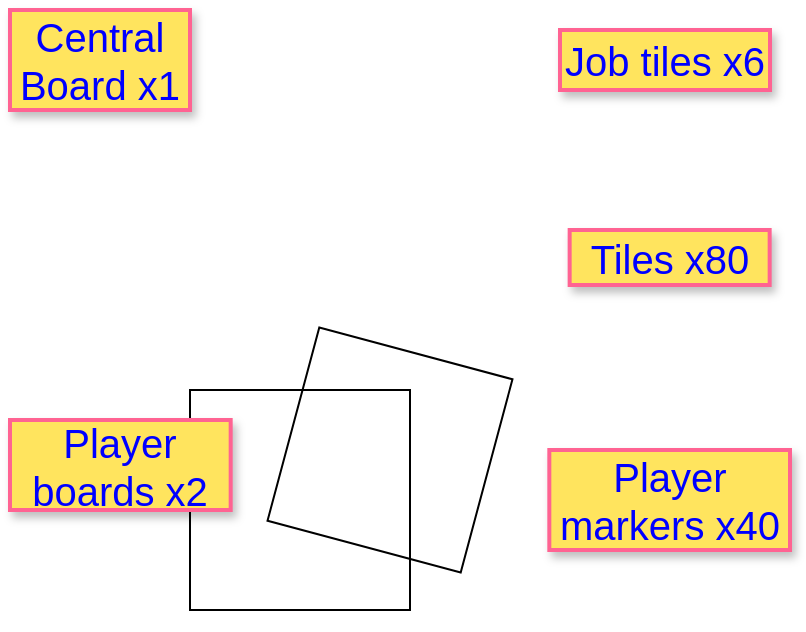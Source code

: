 <mxfile version="14.7.8" type="github" pages="2">
  <diagram id="cUsmYbsIQoXleu3BZiXn" name="Components">
    <mxGraphModel dx="248" dy="1490" grid="1" gridSize="10" guides="1" tooltips="1" connect="1" arrows="1" fold="1" page="1" pageScale="1" pageWidth="500" pageHeight="400" background="none" math="0" shadow="0">
      <root>
        <mxCell id="e4oQ-MVHbtJxXgLVEHaQ-0" />
        <mxCell id="KP3rZs519InisMXkgwo7-0" value="Background" style="locked=1;" parent="e4oQ-MVHbtJxXgLVEHaQ-0" visible="0" />
        <mxCell id="hDEtzCVSid6WgxcHebXe-0" value="" style="shape=image;imageAspect=0;aspect=fixed;verticalLabelPosition=bottom;verticalAlign=top;image=https://i.imgur.com/tYKkYoE.png;fillColor=#FFE45E;strokeColor=#FF6392;fontColor=#5AA9E6;movable=1;resizable=1;rotatable=1;deletable=1;editable=1;connectable=1;" parent="KP3rZs519InisMXkgwo7-0" vertex="1">
          <mxGeometry y="-790" width="451" height="338" as="geometry" />
        </mxCell>
        <mxCell id="e4oQ-MVHbtJxXgLVEHaQ-1" value="Top" parent="e4oQ-MVHbtJxXgLVEHaQ-0" />
        <mxCell id="Rcjt6SuNWAz-b928j4II-2" value="" style="shape=image;imageAspect=0;aspect=fixed;verticalLabelPosition=bottom;verticalAlign=top;image=https://www.dropbox.com/s/pebixwyyk58lvmy/hex2.png?raw=1;rotation=0;fillColor=#FFE45E;strokeColor=#FF6392;fontColor=#5AA9E6;" parent="e4oQ-MVHbtJxXgLVEHaQ-1" vertex="1">
          <mxGeometry x="265" y="-740" width="30" height="30" as="geometry" />
        </mxCell>
        <mxCell id="FK3RDw9EX9j8nlZmQKlj-2" value="Player markers x40" style="whiteSpace=wrap;html=1;strokeWidth=2;shadow=1;glass=0;perimeterSpacing=2;fontSize=20;fontColor=#0000FF;strokeColor=#FF6392;fillColor=#FFE45E;" parent="e4oQ-MVHbtJxXgLVEHaQ-1" vertex="1">
          <mxGeometry x="279.66" y="-570" width="120.34" height="50" as="geometry" />
        </mxCell>
        <mxCell id="juLowp8Fubmo-fcw9Sdr-1" value="" style="shape=image;imageAspect=0;aspect=fixed;verticalLabelPosition=bottom;verticalAlign=top;image=https://www.dropbox.com/s/siks3g2ldduo25m/hex4.png?raw=1;rotation=0;fillColor=#FFE45E;strokeColor=#FF6392;fontColor=#5AA9E6;" parent="e4oQ-MVHbtJxXgLVEHaQ-1" vertex="1">
          <mxGeometry x="285" y="-730" width="30" height="30" as="geometry" />
        </mxCell>
        <mxCell id="eM2xXsh41QmdOAph60cg-1" value="" style="shape=image;imageAspect=0;aspect=fixed;verticalLabelPosition=bottom;verticalAlign=top;image=https://www.dropbox.com/s/pf8sp4f23fy1f1y/board.png?raw=1;" parent="e4oQ-MVHbtJxXgLVEHaQ-1" vertex="1">
          <mxGeometry x="20.0" y="-780" width="213.34" height="160" as="geometry" />
        </mxCell>
        <mxCell id="Rcjt6SuNWAz-b928j4II-0" value="" style="shape=image;imageAspect=0;aspect=fixed;verticalLabelPosition=bottom;verticalAlign=top;image=https://www.dropbox.com/s/jobrnx7mkyfnxt4/playerboard.png?raw=1;rotation=0;fillColor=#FFE45E;strokeColor=#FF6392;fontColor=#5AA9E6;strokeWidth=1;imageBorder=#000000;movable=1;resizable=1;rotatable=1;deletable=1;editable=1;connectable=1;" parent="e4oQ-MVHbtJxXgLVEHaQ-1" vertex="1">
          <mxGeometry x="100" y="-600" width="110" height="110" as="geometry" />
        </mxCell>
        <mxCell id="ZL-jeLQbAdmLRUNlo4EE-4" value="" style="shape=image;imageAspect=0;aspect=fixed;verticalLabelPosition=bottom;verticalAlign=top;image=https://www.dropbox.com/s/jobrnx7mkyfnxt4/playerboard.png?raw=1;rotation=15;fillColor=#FFE45E;strokeColor=#FF6392;fontColor=#5AA9E6;strokeWidth=1;imageBorder=#000000;movable=1;resizable=1;rotatable=1;deletable=1;editable=1;connectable=1;" parent="e4oQ-MVHbtJxXgLVEHaQ-1" vertex="1">
          <mxGeometry x="150" y="-620" width="100" height="100" as="geometry" />
        </mxCell>
        <mxCell id="PJR_RUovuy1e5XtulSd6-1" value="Player boards x2" style="whiteSpace=wrap;html=1;strokeWidth=2;shadow=1;glass=0;perimeterSpacing=2;fontSize=20;labelBackgroundColor=none;labelBorderColor=none;fontFamily=Helvetica;fillColor=#FFE45E;align=center;fontColor=#0000FF;strokeColor=#FF6392;" parent="e4oQ-MVHbtJxXgLVEHaQ-1" vertex="1">
          <mxGeometry x="10" y="-585" width="110.34" height="45" as="geometry" />
        </mxCell>
        <mxCell id="ZL-jeLQbAdmLRUNlo4EE-9" value="Central Board x1" style="whiteSpace=wrap;html=1;strokeColor=#FF6392;strokeWidth=2;shadow=1;glass=0;perimeterSpacing=2;fontSize=20;fontColor=#0000FF;treeMoving=0;treeFolding=0;noLabel=0;strokeOpacity=100;fillColor=#FFE45E;" parent="e4oQ-MVHbtJxXgLVEHaQ-1" vertex="1">
          <mxGeometry x="10" y="-790" width="90" height="50" as="geometry" />
        </mxCell>
        <mxCell id="FK3RDw9EX9j8nlZmQKlj-0" value="" style="shape=image;imageAspect=0;aspect=fixed;verticalLabelPosition=bottom;verticalAlign=top;strokeWidth=5;image=https://www.dropbox.com/s/zuvkckeiljfnaek/bluediscs.png?raw=1;rotation=0;fillColor=#FFE45E;strokeColor=#FF6392;fontColor=#5AA9E6;" parent="e4oQ-MVHbtJxXgLVEHaQ-1" vertex="1">
          <mxGeometry x="340" y="-540" width="60" height="60" as="geometry" />
        </mxCell>
        <mxCell id="FK3RDw9EX9j8nlZmQKlj-1" value="" style="shape=image;imageAspect=0;aspect=fixed;verticalLabelPosition=bottom;verticalAlign=top;strokeWidth=5;image=https://www.dropbox.com/s/1vj1kfqmghnfwfw/reddiscs.png?raw=1;rotation=0;fillColor=#FFE45E;strokeColor=#FF6392;fontColor=#5AA9E6;" parent="e4oQ-MVHbtJxXgLVEHaQ-1" vertex="1">
          <mxGeometry x="265" y="-540" width="60" height="60" as="geometry" />
        </mxCell>
        <mxCell id="Rcjt6SuNWAz-b928j4II-1" value="" style="shape=image;imageAspect=0;aspect=fixed;verticalLabelPosition=bottom;verticalAlign=top;image=https://www.dropbox.com/s/6q20cw2063kjn8f/hex1.png?raw=1;rotation=0;fillColor=#FFE45E;strokeColor=#FF6392;fontColor=#5AA9E6;" parent="e4oQ-MVHbtJxXgLVEHaQ-1" vertex="1">
          <mxGeometry x="305" y="-740" width="30" height="30" as="geometry" />
        </mxCell>
        <mxCell id="juLowp8Fubmo-fcw9Sdr-2" value="" style="shape=image;imageAspect=0;aspect=fixed;verticalLabelPosition=bottom;verticalAlign=top;image=https://www.dropbox.com/s/i9133y6cre3vu0k/hex5.png?raw=1;rotation=0;fillColor=#FFE45E;strokeColor=#FF6392;fontColor=#5AA9E6;" parent="e4oQ-MVHbtJxXgLVEHaQ-1" vertex="1">
          <mxGeometry x="324.83" y="-730" width="30" height="30" as="geometry" />
        </mxCell>
        <mxCell id="juLowp8Fubmo-fcw9Sdr-0" value="" style="shape=image;imageAspect=0;aspect=fixed;verticalLabelPosition=bottom;verticalAlign=top;image=https://www.dropbox.com/s/yfrlh3feus0syb1/hex3.png?raw=1;rotation=0;fillColor=#FFE45E;strokeColor=#FF6392;fontColor=#5AA9E6;" parent="e4oQ-MVHbtJxXgLVEHaQ-1" vertex="1">
          <mxGeometry x="350" y="-730" width="30" height="30" as="geometry" />
        </mxCell>
        <mxCell id="juLowp8Fubmo-fcw9Sdr-3" value="" style="shape=image;imageAspect=0;aspect=fixed;verticalLabelPosition=bottom;verticalAlign=top;image=https://www.dropbox.com/s/zylyxe8idgnuj88/hex6.png?raw=1;rotation=0;fillColor=#FFE45E;strokeColor=#FF6392;fontColor=#5AA9E6;" parent="e4oQ-MVHbtJxXgLVEHaQ-1" vertex="1">
          <mxGeometry x="365" y="-720" width="30" height="30" as="geometry" />
        </mxCell>
        <mxCell id="PJR_RUovuy1e5XtulSd6-3" value="Job tiles x6" style="whiteSpace=wrap;html=1;strokeColor=#FF6392;fillColor=#FFE45E;fontColor=#0000FF;strokeWidth=2;shadow=1;glass=0;perimeterSpacing=2;fontSize=20;" parent="e4oQ-MVHbtJxXgLVEHaQ-1" vertex="1">
          <mxGeometry x="285" y="-780" width="105" height="30" as="geometry" />
        </mxCell>
        <mxCell id="ZL-jeLQbAdmLRUNlo4EE-14" value="" style="shape=image;imageAspect=0;aspect=fixed;verticalLabelPosition=bottom;verticalAlign=top;fontColor=#5AA9E6;strokeColor=#FF6392;fillColor=#FFE45E;image=https://www.dropbox.com/s/9basm47156hjjo8/extileback.png?raw=1;rotation=0;" parent="e4oQ-MVHbtJxXgLVEHaQ-1" vertex="1">
          <mxGeometry x="295" y="-640" width="40" height="40" as="geometry" />
        </mxCell>
        <mxCell id="ZL-jeLQbAdmLRUNlo4EE-12" value="" style="shape=image;imageAspect=0;aspect=fixed;verticalLabelPosition=bottom;verticalAlign=top;fontColor=#5AA9E6;strokeColor=#FF6392;fillColor=#FFE45E;image=https://www.dropbox.com/s/sazn1hvbwv4twq0/get%20even%20tiles_1.png?raw=1;rotation=30;" parent="e4oQ-MVHbtJxXgLVEHaQ-1" vertex="1">
          <mxGeometry x="346.83" y="-638.17" width="40" height="40" as="geometry" />
        </mxCell>
        <mxCell id="ZL-jeLQbAdmLRUNlo4EE-15" value="Tiles x80" style="whiteSpace=wrap;html=1;strokeColor=#FF6392;fillColor=#FFE45E;fontColor=#0000FF;strokeWidth=2;shadow=1;glass=0;perimeterSpacing=2;fontSize=20;" parent="e4oQ-MVHbtJxXgLVEHaQ-1" vertex="1">
          <mxGeometry x="289.83" y="-680" width="100" height="27.5" as="geometry" />
        </mxCell>
      </root>
    </mxGraphModel>
  </diagram>
  <diagram id="R-E_kHjS5HwIhv0Ph6iu" name="Ex take a tile">
    <mxGraphModel dx="721" dy="1590" grid="1" gridSize="11" guides="1" tooltips="1" connect="1" arrows="1" fold="1" page="1" pageScale="1" pageWidth="400" pageHeight="300" math="0" shadow="0">
      <root>
        <mxCell id="uEohSI7diEvnXm6D6p2L-0" />
        <mxCell id="uEohSI7diEvnXm6D6p2L-1" value="Take" style="" parent="uEohSI7diEvnXm6D6p2L-0" />
        <mxCell id="dw0rwsleEc50SECJPTvU-4" value="" style="rounded=0;whiteSpace=wrap;html=1;comic=1;fillColor=none;image=https://www.dropbox.com/s/pf8sp4f23fy1f1y/board.png?raw=1;imageWidth=400;imageHeight=300;imageAlign=right;imageVerticalAlign=bottom;strokeColor=none;" parent="uEohSI7diEvnXm6D6p2L-1" vertex="1">
          <mxGeometry x="-400" y="-900" width="120" height="106" as="geometry" />
        </mxCell>
        <mxCell id="46YjqKfpD_FIAhsMTich-0" value="" style="shape=image;imageAspect=0;aspect=fixed;verticalLabelPosition=bottom;verticalAlign=top;fontSize=20;image=https://www.dropbox.com/s/sazn1hvbwv4twq0/get%20even%20tiles_1.png?raw=1;" parent="uEohSI7diEvnXm6D6p2L-1" vertex="1">
          <mxGeometry x="-385" y="-858" width="30" height="30" as="geometry" />
        </mxCell>
        <mxCell id="46YjqKfpD_FIAhsMTich-1" value="" style="shape=image;imageAspect=0;aspect=fixed;verticalLabelPosition=bottom;verticalAlign=top;fontSize=20;image=https://www.dropbox.com/s/sazn1hvbwv4twq0/get%20even%20tiles_1.png?raw=1;" parent="uEohSI7diEvnXm6D6p2L-1" vertex="1">
          <mxGeometry x="-341" y="-858" width="30" height="30" as="geometry" />
        </mxCell>
        <mxCell id="46YjqKfpD_FIAhsMTich-3" value="" style="shape=image;html=1;verticalAlign=top;verticalLabelPosition=bottom;labelBackgroundColor=#ffffff;imageAspect=0;aspect=fixed;image=https://cdn0.iconfinder.com/data/icons/zondicons/20/hand-stop-128.png;fontSize=20;sketch=1;" parent="uEohSI7diEvnXm6D6p2L-1" vertex="1">
          <mxGeometry x="-365" y="-836.5" width="58" height="58" as="geometry" />
        </mxCell>
        <mxCell id="bvyzTVvudUqAzsHrhotj-0" value="Place" parent="uEohSI7diEvnXm6D6p2L-0" />
        <mxCell id="dw0rwsleEc50SECJPTvU-0" value="" style="rounded=0;whiteSpace=wrap;html=1;comic=1;fillColor=none;image=https://www.dropbox.com/s/jobrnx7mkyfnxt4/playerboard.png?raw=1;imageWidth=150;imageHeight=150;strokeColor=none;" parent="bvyzTVvudUqAzsHrhotj-0" vertex="1">
          <mxGeometry x="-242" y="-900" width="112" height="99" as="geometry" />
        </mxCell>
        <mxCell id="bvyzTVvudUqAzsHrhotj-3" value="" style="shape=image;imageAspect=0;aspect=fixed;verticalLabelPosition=bottom;verticalAlign=top;fontSize=20;image=https://www.dropbox.com/s/sazn1hvbwv4twq0/get%20even%20tiles_1.png?raw=1;" parent="bvyzTVvudUqAzsHrhotj-0" vertex="1">
          <mxGeometry x="-217" y="-880" width="35" height="35" as="geometry" />
        </mxCell>
        <mxCell id="bvyzTVvudUqAzsHrhotj-2" value="" style="shape=image;html=1;verticalAlign=top;verticalLabelPosition=bottom;labelBackgroundColor=#ffffff;imageAspect=0;aspect=fixed;image=https://cdn0.iconfinder.com/data/icons/zondicons/20/hand-stop-128.png;fontSize=20;sketch=1;rotation=45;" parent="bvyzTVvudUqAzsHrhotj-0" vertex="1">
          <mxGeometry x="-253" y="-858" width="55" height="55" as="geometry" />
        </mxCell>
      </root>
    </mxGraphModel>
  </diagram>
</mxfile>
